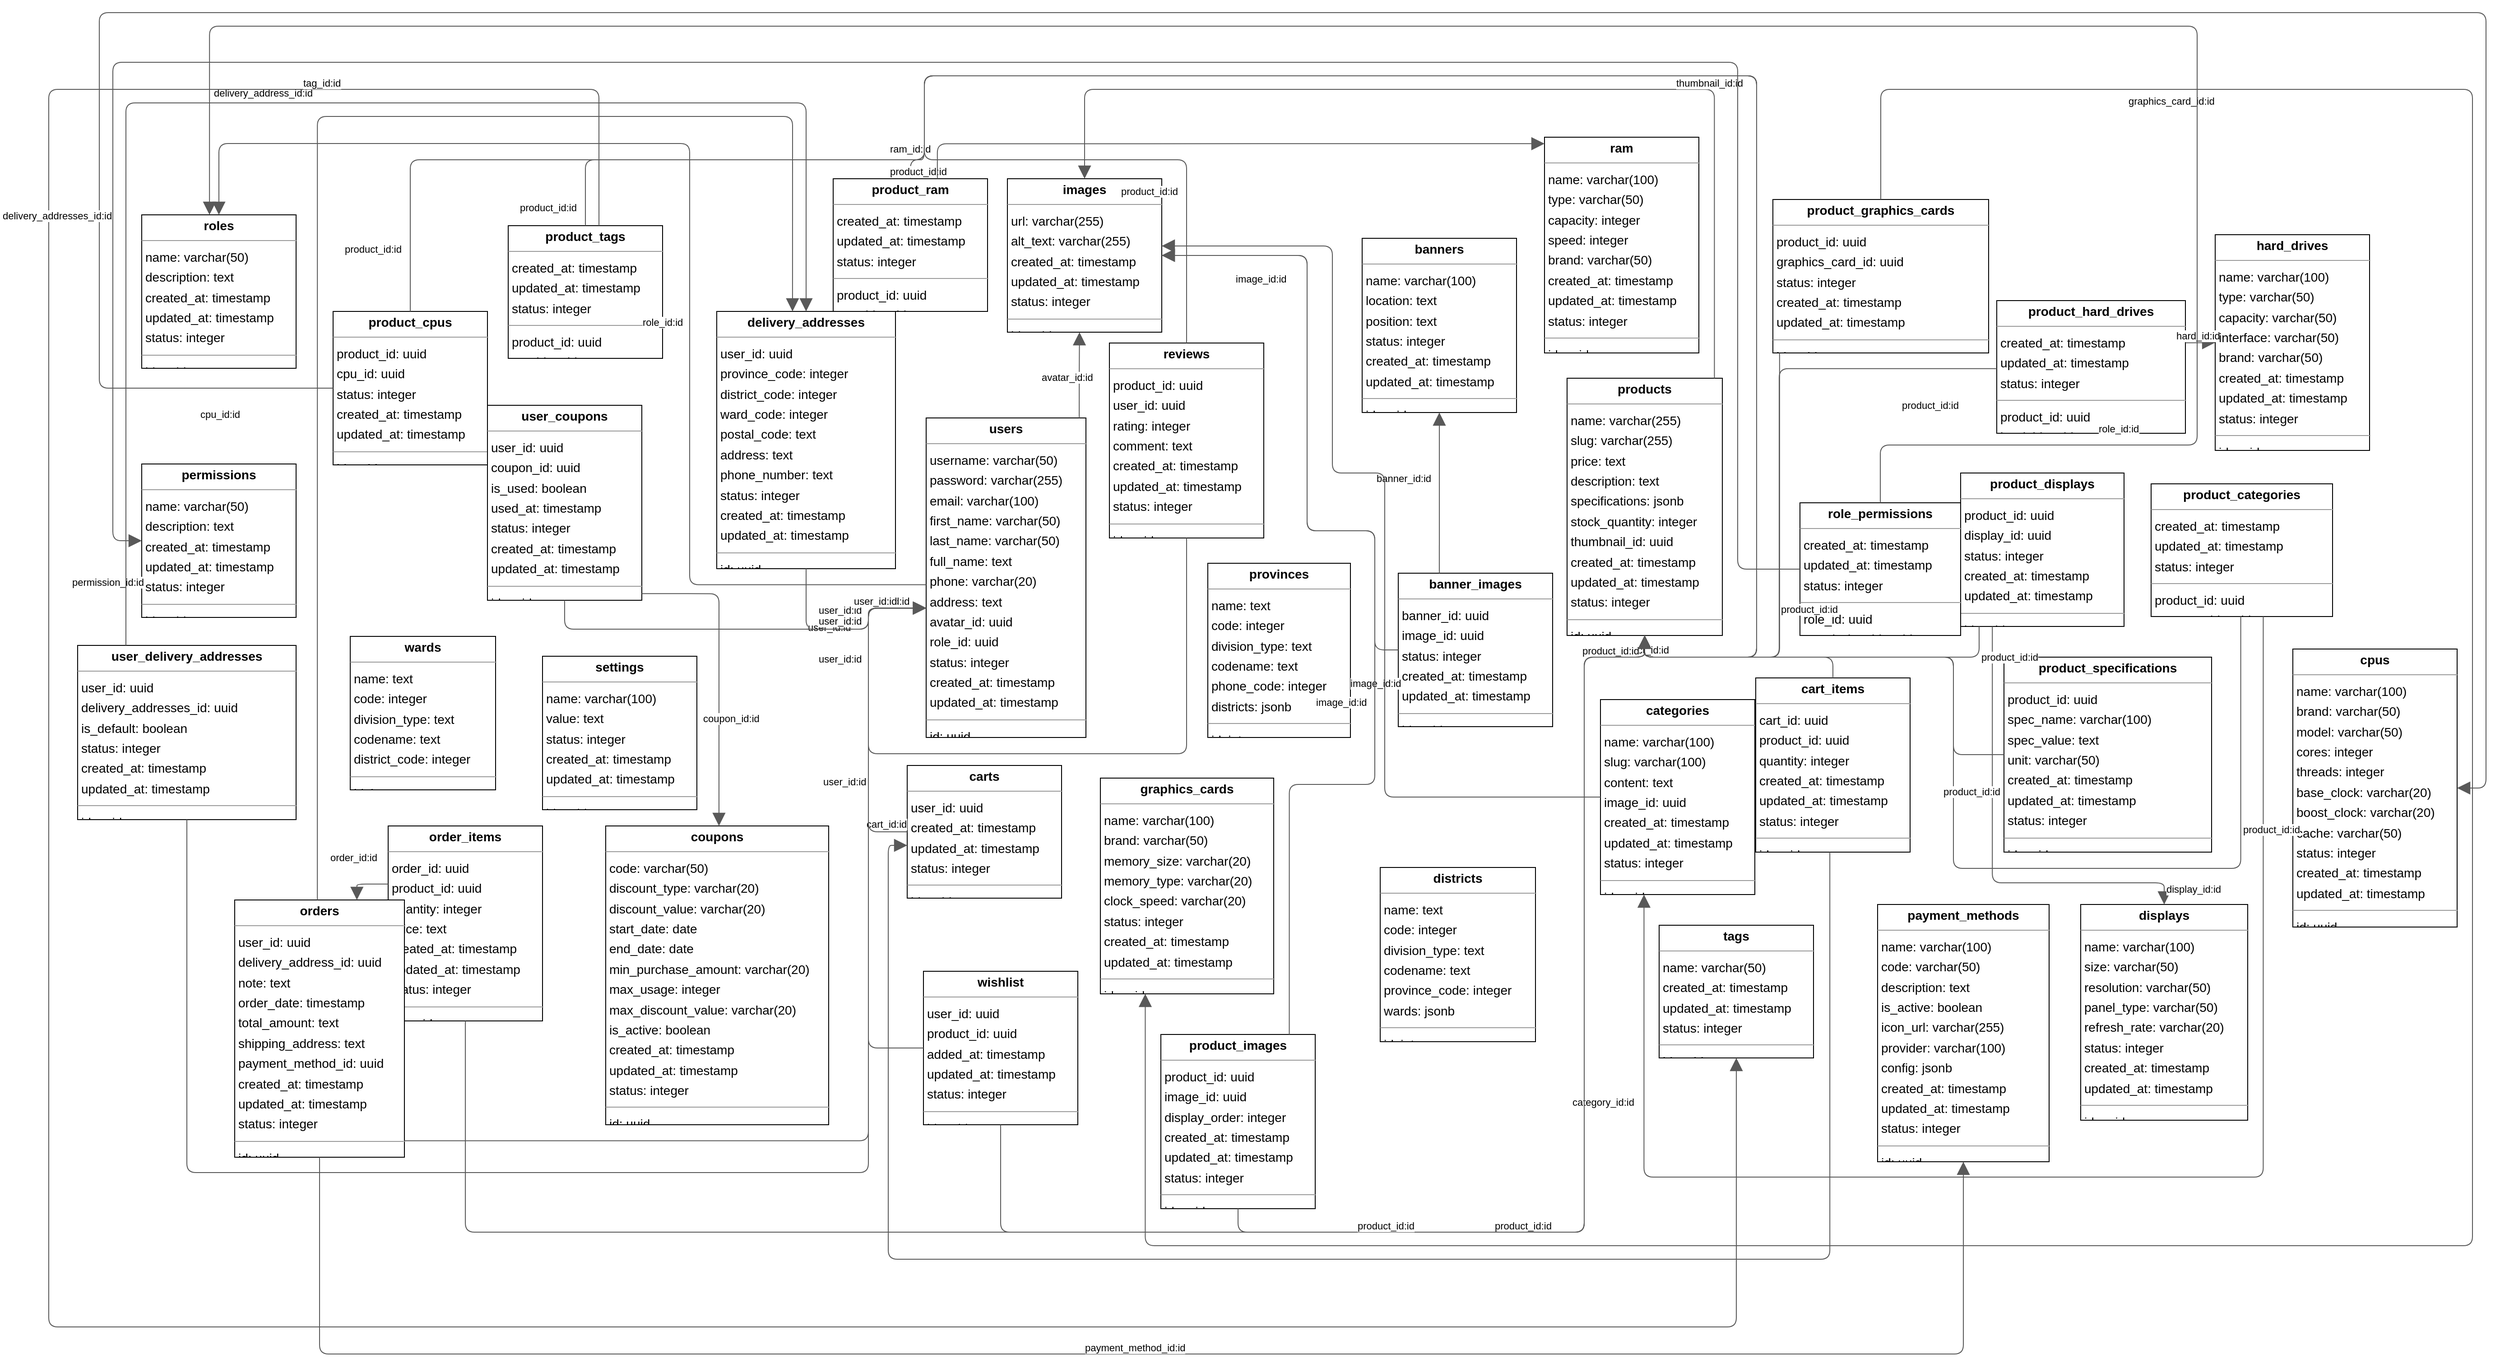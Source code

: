 <mxGraphModel dx="0" dy="0" grid="1" gridSize="10" guides="1" tooltips="1" connect="1" arrows="1" fold="1" page="0" pageScale="1" background="none" math="0" shadow="0">
  <root>
    <mxCell id="0" />
    <mxCell id="1" parent="0" />
    <mxCell id="node32" parent="1" vertex="1" value="&lt;p style=&quot;margin:0px;margin-top:4px;text-align:center;&quot;&gt;&lt;b&gt;banner_images&lt;/b&gt;&lt;/p&gt;&lt;hr size=&quot;1&quot;/&gt;&lt;p style=&quot;margin:0 0 0 4px;line-height:1.6;&quot;&gt; banner_id: uuid&lt;br/&gt; image_id: uuid&lt;br/&gt; status: integer&lt;br/&gt; created_at: timestamp&lt;br/&gt; updated_at: timestamp&lt;/p&gt;&lt;hr size=&quot;1&quot;/&gt;&lt;p style=&quot;margin:0 0 0 4px;line-height:1.6;&quot;&gt; id: uuid&lt;/p&gt;" style="verticalAlign=top;align=left;overflow=fill;fontSize=14;fontFamily=Helvetica;html=1;rounded=0;shadow=0;comic=0;labelBackgroundColor=none;strokeWidth=1;">
      <mxGeometry x="913" y="433" width="171" height="170" as="geometry" />
    </mxCell>
    <mxCell id="node9" parent="1" vertex="1" value="&lt;p style=&quot;margin:0px;margin-top:4px;text-align:center;&quot;&gt;&lt;b&gt;banners&lt;/b&gt;&lt;/p&gt;&lt;hr size=&quot;1&quot;/&gt;&lt;p style=&quot;margin:0 0 0 4px;line-height:1.6;&quot;&gt; name: varchar(100)&lt;br/&gt; location: text&lt;br/&gt; position: text&lt;br/&gt; status: integer&lt;br/&gt; created_at: timestamp&lt;br/&gt; updated_at: timestamp&lt;/p&gt;&lt;hr size=&quot;1&quot;/&gt;&lt;p style=&quot;margin:0 0 0 4px;line-height:1.6;&quot;&gt; id: uuid&lt;/p&gt;" style="verticalAlign=top;align=left;overflow=fill;fontSize=14;fontFamily=Helvetica;html=1;rounded=0;shadow=0;comic=0;labelBackgroundColor=none;strokeWidth=1;">
      <mxGeometry x="873" y="62" width="171" height="193" as="geometry" />
    </mxCell>
    <mxCell id="node1" parent="1" vertex="1" value="&lt;p style=&quot;margin:0px;margin-top:4px;text-align:center;&quot;&gt;&lt;b&gt;cart_items&lt;/b&gt;&lt;/p&gt;&lt;hr size=&quot;1&quot;/&gt;&lt;p style=&quot;margin:0 0 0 4px;line-height:1.6;&quot;&gt; cart_id: uuid&lt;br/&gt; product_id: uuid&lt;br/&gt; quantity: integer&lt;br/&gt; created_at: timestamp&lt;br/&gt; updated_at: timestamp&lt;br/&gt; status: integer&lt;/p&gt;&lt;hr size=&quot;1&quot;/&gt;&lt;p style=&quot;margin:0 0 0 4px;line-height:1.6;&quot;&gt; id: uuid&lt;/p&gt;" style="verticalAlign=top;align=left;overflow=fill;fontSize=14;fontFamily=Helvetica;html=1;rounded=0;shadow=0;comic=0;labelBackgroundColor=none;strokeWidth=1;">
      <mxGeometry x="1309" y="549" width="171" height="193" as="geometry" />
    </mxCell>
    <mxCell id="node28" parent="1" vertex="1" value="&lt;p style=&quot;margin:0px;margin-top:4px;text-align:center;&quot;&gt;&lt;b&gt;carts&lt;/b&gt;&lt;/p&gt;&lt;hr size=&quot;1&quot;/&gt;&lt;p style=&quot;margin:0 0 0 4px;line-height:1.6;&quot;&gt; user_id: uuid&lt;br/&gt; created_at: timestamp&lt;br/&gt; updated_at: timestamp&lt;br/&gt; status: integer&lt;/p&gt;&lt;hr size=&quot;1&quot;/&gt;&lt;p style=&quot;margin:0 0 0 4px;line-height:1.6;&quot;&gt; id: uuid&lt;/p&gt;" style="verticalAlign=top;align=left;overflow=fill;fontSize=14;fontFamily=Helvetica;html=1;rounded=0;shadow=0;comic=0;labelBackgroundColor=none;strokeWidth=1;">
      <mxGeometry x="369" y="646" width="171" height="147" as="geometry" />
    </mxCell>
    <mxCell id="node17" parent="1" vertex="1" value="&lt;p style=&quot;margin:0px;margin-top:4px;text-align:center;&quot;&gt;&lt;b&gt;categories&lt;/b&gt;&lt;/p&gt;&lt;hr size=&quot;1&quot;/&gt;&lt;p style=&quot;margin:0 0 0 4px;line-height:1.6;&quot;&gt; name: varchar(100)&lt;br/&gt; slug: varchar(100)&lt;br/&gt; content: text&lt;br/&gt; image_id: uuid&lt;br/&gt; created_at: timestamp&lt;br/&gt; updated_at: timestamp&lt;br/&gt; status: integer&lt;/p&gt;&lt;hr size=&quot;1&quot;/&gt;&lt;p style=&quot;margin:0 0 0 4px;line-height:1.6;&quot;&gt; id: uuid&lt;/p&gt;" style="verticalAlign=top;align=left;overflow=fill;fontSize=14;fontFamily=Helvetica;html=1;rounded=0;shadow=0;comic=0;labelBackgroundColor=none;strokeWidth=1;">
      <mxGeometry x="1137" y="573" width="171" height="216" as="geometry" />
    </mxCell>
    <mxCell id="node7" parent="1" vertex="1" value="&lt;p style=&quot;margin:0px;margin-top:4px;text-align:center;&quot;&gt;&lt;b&gt;coupons&lt;/b&gt;&lt;/p&gt;&lt;hr size=&quot;1&quot;/&gt;&lt;p style=&quot;margin:0 0 0 4px;line-height:1.6;&quot;&gt; code: varchar(50)&lt;br/&gt; discount_type: varchar(20)&lt;br/&gt; discount_value: varchar(20)&lt;br/&gt; start_date: date&lt;br/&gt; end_date: date&lt;br/&gt; min_purchase_amount: varchar(20)&lt;br/&gt; max_usage: integer&lt;br/&gt; max_discount_value: varchar(20)&lt;br/&gt; is_active: boolean&lt;br/&gt; created_at: timestamp&lt;br/&gt; updated_at: timestamp&lt;br/&gt; status: integer&lt;/p&gt;&lt;hr size=&quot;1&quot;/&gt;&lt;p style=&quot;margin:0 0 0 4px;line-height:1.6;&quot;&gt; id: uuid&lt;/p&gt;" style="verticalAlign=top;align=left;overflow=fill;fontSize=14;fontFamily=Helvetica;html=1;rounded=0;shadow=0;comic=0;labelBackgroundColor=none;strokeWidth=1;">
      <mxGeometry x="35" y="713" width="247" height="331" as="geometry" />
    </mxCell>
    <mxCell id="node35" parent="1" vertex="1" value="&lt;p style=&quot;margin:0px;margin-top:4px;text-align:center;&quot;&gt;&lt;b&gt;cpus&lt;/b&gt;&lt;/p&gt;&lt;hr size=&quot;1&quot;/&gt;&lt;p style=&quot;margin:0 0 0 4px;line-height:1.6;&quot;&gt; name: varchar(100)&lt;br/&gt; brand: varchar(50)&lt;br/&gt; model: varchar(50)&lt;br/&gt; cores: integer&lt;br/&gt; threads: integer&lt;br/&gt; base_clock: varchar(20)&lt;br/&gt; boost_clock: varchar(20)&lt;br/&gt; cache: varchar(50)&lt;br/&gt; status: integer&lt;br/&gt; created_at: timestamp&lt;br/&gt; updated_at: timestamp&lt;/p&gt;&lt;hr size=&quot;1&quot;/&gt;&lt;p style=&quot;margin:0 0 0 4px;line-height:1.6;&quot;&gt; id: uuid&lt;/p&gt;" style="verticalAlign=top;align=left;overflow=fill;fontSize=14;fontFamily=Helvetica;html=1;rounded=0;shadow=0;comic=0;labelBackgroundColor=none;strokeWidth=1;">
      <mxGeometry x="1904" y="517" width="182" height="308" as="geometry" />
    </mxCell>
    <mxCell id="node34" parent="1" vertex="1" value="&lt;p style=&quot;margin:0px;margin-top:4px;text-align:center;&quot;&gt;&lt;b&gt;delivery_addresses&lt;/b&gt;&lt;/p&gt;&lt;hr size=&quot;1&quot;/&gt;&lt;p style=&quot;margin:0 0 0 4px;line-height:1.6;&quot;&gt; user_id: uuid&lt;br/&gt; province_code: integer&lt;br/&gt; district_code: integer&lt;br/&gt; ward_code: integer&lt;br/&gt; postal_code: text&lt;br/&gt; address: text&lt;br/&gt; phone_number: text&lt;br/&gt; status: integer&lt;br/&gt; created_at: timestamp&lt;br/&gt; updated_at: timestamp&lt;/p&gt;&lt;hr size=&quot;1&quot;/&gt;&lt;p style=&quot;margin:0 0 0 4px;line-height:1.6;&quot;&gt; id: uuid&lt;/p&gt;" style="verticalAlign=top;align=left;overflow=fill;fontSize=14;fontFamily=Helvetica;html=1;rounded=0;shadow=0;comic=0;labelBackgroundColor=none;strokeWidth=1;">
      <mxGeometry x="158" y="143" width="198" height="285" as="geometry" />
    </mxCell>
    <mxCell id="node3" parent="1" vertex="1" value="&lt;p style=&quot;margin:0px;margin-top:4px;text-align:center;&quot;&gt;&lt;b&gt;displays&lt;/b&gt;&lt;/p&gt;&lt;hr size=&quot;1&quot;/&gt;&lt;p style=&quot;margin:0 0 0 4px;line-height:1.6;&quot;&gt; name: varchar(100)&lt;br/&gt; size: varchar(50)&lt;br/&gt; resolution: varchar(50)&lt;br/&gt; panel_type: varchar(50)&lt;br/&gt; refresh_rate: varchar(20)&lt;br/&gt; status: integer&lt;br/&gt; created_at: timestamp&lt;br/&gt; updated_at: timestamp&lt;/p&gt;&lt;hr size=&quot;1&quot;/&gt;&lt;p style=&quot;margin:0 0 0 4px;line-height:1.6;&quot;&gt; id: uuid&lt;/p&gt;" style="verticalAlign=top;align=left;overflow=fill;fontSize=14;fontFamily=Helvetica;html=1;rounded=0;shadow=0;comic=0;labelBackgroundColor=none;strokeWidth=1;">
      <mxGeometry x="1669" y="800" width="185" height="239" as="geometry" />
    </mxCell>
    <mxCell id="node27" parent="1" vertex="1" value="&lt;p style=&quot;margin:0px;margin-top:4px;text-align:center;&quot;&gt;&lt;b&gt;districts&lt;/b&gt;&lt;/p&gt;&lt;hr size=&quot;1&quot;/&gt;&lt;p style=&quot;margin:0 0 0 4px;line-height:1.6;&quot;&gt; name: text&lt;br/&gt; code: integer&lt;br/&gt; division_type: text&lt;br/&gt; codename: text&lt;br/&gt; province_code: integer&lt;br/&gt; wards: jsonb&lt;/p&gt;&lt;hr size=&quot;1&quot;/&gt;&lt;p style=&quot;margin:0 0 0 4px;line-height:1.6;&quot;&gt; id: integer&lt;/p&gt;" style="verticalAlign=top;align=left;overflow=fill;fontSize=14;fontFamily=Helvetica;html=1;rounded=0;shadow=0;comic=0;labelBackgroundColor=none;strokeWidth=1;">
      <mxGeometry x="893" y="759" width="172" height="193" as="geometry" />
    </mxCell>
    <mxCell id="node19" parent="1" vertex="1" value="&lt;p style=&quot;margin:0px;margin-top:4px;text-align:center;&quot;&gt;&lt;b&gt;graphics_cards&lt;/b&gt;&lt;/p&gt;&lt;hr size=&quot;1&quot;/&gt;&lt;p style=&quot;margin:0 0 0 4px;line-height:1.6;&quot;&gt; name: varchar(100)&lt;br/&gt; brand: varchar(50)&lt;br/&gt; memory_size: varchar(20)&lt;br/&gt; memory_type: varchar(20)&lt;br/&gt; clock_speed: varchar(20)&lt;br/&gt; status: integer&lt;br/&gt; created_at: timestamp&lt;br/&gt; updated_at: timestamp&lt;/p&gt;&lt;hr size=&quot;1&quot;/&gt;&lt;p style=&quot;margin:0 0 0 4px;line-height:1.6;&quot;&gt; id: uuid&lt;/p&gt;" style="verticalAlign=top;align=left;overflow=fill;fontSize=14;fontFamily=Helvetica;html=1;rounded=0;shadow=0;comic=0;labelBackgroundColor=none;strokeWidth=1;">
      <mxGeometry x="583" y="660" width="192" height="239" as="geometry" />
    </mxCell>
    <mxCell id="node5" parent="1" vertex="1" value="&lt;p style=&quot;margin:0px;margin-top:4px;text-align:center;&quot;&gt;&lt;b&gt;hard_drives&lt;/b&gt;&lt;/p&gt;&lt;hr size=&quot;1&quot;/&gt;&lt;p style=&quot;margin:0 0 0 4px;line-height:1.6;&quot;&gt; name: varchar(100)&lt;br/&gt; type: varchar(50)&lt;br/&gt; capacity: varchar(50)&lt;br/&gt; interface: varchar(50)&lt;br/&gt; brand: varchar(50)&lt;br/&gt; created_at: timestamp&lt;br/&gt; updated_at: timestamp&lt;br/&gt; status: integer&lt;/p&gt;&lt;hr size=&quot;1&quot;/&gt;&lt;p style=&quot;margin:0 0 0 4px;line-height:1.6;&quot;&gt; id: uuid&lt;/p&gt;" style="verticalAlign=top;align=left;overflow=fill;fontSize=14;fontFamily=Helvetica;html=1;rounded=0;shadow=0;comic=0;labelBackgroundColor=none;strokeWidth=1;">
      <mxGeometry x="1818" y="58" width="171" height="239" as="geometry" />
    </mxCell>
    <mxCell id="node23" parent="1" vertex="1" value="&lt;p style=&quot;margin:0px;margin-top:4px;text-align:center;&quot;&gt;&lt;b&gt;images&lt;/b&gt;&lt;/p&gt;&lt;hr size=&quot;1&quot;/&gt;&lt;p style=&quot;margin:0 0 0 4px;line-height:1.6;&quot;&gt; url: varchar(255)&lt;br/&gt; alt_text: varchar(255)&lt;br/&gt; created_at: timestamp&lt;br/&gt; updated_at: timestamp&lt;br/&gt; status: integer&lt;/p&gt;&lt;hr size=&quot;1&quot;/&gt;&lt;p style=&quot;margin:0 0 0 4px;line-height:1.6;&quot;&gt; id: uuid&lt;/p&gt;" style="verticalAlign=top;align=left;overflow=fill;fontSize=14;fontFamily=Helvetica;html=1;rounded=0;shadow=0;comic=0;labelBackgroundColor=none;strokeWidth=1;">
      <mxGeometry x="480" y="-4" width="171" height="170" as="geometry" />
    </mxCell>
    <mxCell id="node8" parent="1" vertex="1" value="&lt;p style=&quot;margin:0px;margin-top:4px;text-align:center;&quot;&gt;&lt;b&gt;order_items&lt;/b&gt;&lt;/p&gt;&lt;hr size=&quot;1&quot;/&gt;&lt;p style=&quot;margin:0 0 0 4px;line-height:1.6;&quot;&gt; order_id: uuid&lt;br/&gt; product_id: uuid&lt;br/&gt; quantity: integer&lt;br/&gt; price: text&lt;br/&gt; created_at: timestamp&lt;br/&gt; updated_at: timestamp&lt;br/&gt; status: integer&lt;/p&gt;&lt;hr size=&quot;1&quot;/&gt;&lt;p style=&quot;margin:0 0 0 4px;line-height:1.6;&quot;&gt; id: uuid&lt;/p&gt;" style="verticalAlign=top;align=left;overflow=fill;fontSize=14;fontFamily=Helvetica;html=1;rounded=0;shadow=0;comic=0;labelBackgroundColor=none;strokeWidth=1;">
      <mxGeometry x="-206" y="713" width="171" height="216" as="geometry" />
    </mxCell>
    <mxCell id="node16" parent="1" vertex="1" value="&lt;p style=&quot;margin:0px;margin-top:4px;text-align:center;&quot;&gt;&lt;b&gt;orders&lt;/b&gt;&lt;/p&gt;&lt;hr size=&quot;1&quot;/&gt;&lt;p style=&quot;margin:0 0 0 4px;line-height:1.6;&quot;&gt; user_id: uuid&lt;br/&gt; delivery_address_id: uuid&lt;br/&gt; note: text&lt;br/&gt; order_date: timestamp&lt;br/&gt; total_amount: text&lt;br/&gt; shipping_address: text&lt;br/&gt; payment_method_id: uuid&lt;br/&gt; created_at: timestamp&lt;br/&gt; updated_at: timestamp&lt;br/&gt; status: integer&lt;/p&gt;&lt;hr size=&quot;1&quot;/&gt;&lt;p style=&quot;margin:0 0 0 4px;line-height:1.6;&quot;&gt; id: uuid&lt;/p&gt;" style="verticalAlign=top;align=left;overflow=fill;fontSize=14;fontFamily=Helvetica;html=1;rounded=0;shadow=0;comic=0;labelBackgroundColor=none;strokeWidth=1;">
      <mxGeometry x="-376" y="795" width="188" height="285" as="geometry" />
    </mxCell>
    <mxCell id="node6" parent="1" vertex="1" value="&lt;p style=&quot;margin:0px;margin-top:4px;text-align:center;&quot;&gt;&lt;b&gt;payment_methods&lt;/b&gt;&lt;/p&gt;&lt;hr size=&quot;1&quot;/&gt;&lt;p style=&quot;margin:0 0 0 4px;line-height:1.6;&quot;&gt; name: varchar(100)&lt;br/&gt; code: varchar(50)&lt;br/&gt; description: text&lt;br/&gt; is_active: boolean&lt;br/&gt; icon_url: varchar(255)&lt;br/&gt; provider: varchar(100)&lt;br/&gt; config: jsonb&lt;br/&gt; created_at: timestamp&lt;br/&gt; updated_at: timestamp&lt;br/&gt; status: integer&lt;/p&gt;&lt;hr size=&quot;1&quot;/&gt;&lt;p style=&quot;margin:0 0 0 4px;line-height:1.6;&quot;&gt; id: uuid&lt;/p&gt;" style="verticalAlign=top;align=left;overflow=fill;fontSize=14;fontFamily=Helvetica;html=1;rounded=0;shadow=0;comic=0;labelBackgroundColor=none;strokeWidth=1;">
      <mxGeometry x="1444" y="800" width="190" height="285" as="geometry" />
    </mxCell>
    <mxCell id="node15" parent="1" vertex="1" value="&lt;p style=&quot;margin:0px;margin-top:4px;text-align:center;&quot;&gt;&lt;b&gt;permissions&lt;/b&gt;&lt;/p&gt;&lt;hr size=&quot;1&quot;/&gt;&lt;p style=&quot;margin:0 0 0 4px;line-height:1.6;&quot;&gt; name: varchar(50)&lt;br/&gt; description: text&lt;br/&gt; created_at: timestamp&lt;br/&gt; updated_at: timestamp&lt;br/&gt; status: integer&lt;/p&gt;&lt;hr size=&quot;1&quot;/&gt;&lt;p style=&quot;margin:0 0 0 4px;line-height:1.6;&quot;&gt; id: uuid&lt;/p&gt;" style="verticalAlign=top;align=left;overflow=fill;fontSize=14;fontFamily=Helvetica;html=1;rounded=0;shadow=0;comic=0;labelBackgroundColor=none;strokeWidth=1;">
      <mxGeometry x="-479" y="312" width="171" height="170" as="geometry" />
    </mxCell>
    <mxCell id="node12" parent="1" vertex="1" value="&lt;p style=&quot;margin:0px;margin-top:4px;text-align:center;&quot;&gt;&lt;b&gt;product_categories&lt;/b&gt;&lt;/p&gt;&lt;hr size=&quot;1&quot;/&gt;&lt;p style=&quot;margin:0 0 0 4px;line-height:1.6;&quot;&gt; created_at: timestamp&lt;br/&gt; updated_at: timestamp&lt;br/&gt; status: integer&lt;/p&gt;&lt;hr size=&quot;1&quot;/&gt;&lt;p style=&quot;margin:0 0 0 4px;line-height:1.6;&quot;&gt; product_id: uuid&lt;br/&gt; category_id: uuid&lt;/p&gt;" style="verticalAlign=top;align=left;overflow=fill;fontSize=14;fontFamily=Helvetica;html=1;rounded=0;shadow=0;comic=0;labelBackgroundColor=none;strokeWidth=1;">
      <mxGeometry x="1747" y="334" width="201" height="147" as="geometry" />
    </mxCell>
    <mxCell id="node36" parent="1" vertex="1" value="&lt;p style=&quot;margin:0px;margin-top:4px;text-align:center;&quot;&gt;&lt;b&gt;product_cpus&lt;/b&gt;&lt;/p&gt;&lt;hr size=&quot;1&quot;/&gt;&lt;p style=&quot;margin:0 0 0 4px;line-height:1.6;&quot;&gt; product_id: uuid&lt;br/&gt; cpu_id: uuid&lt;br/&gt; status: integer&lt;br/&gt; created_at: timestamp&lt;br/&gt; updated_at: timestamp&lt;/p&gt;&lt;hr size=&quot;1&quot;/&gt;&lt;p style=&quot;margin:0 0 0 4px;line-height:1.6;&quot;&gt; id: uuid&lt;/p&gt;" style="verticalAlign=top;align=left;overflow=fill;fontSize=14;fontFamily=Helvetica;html=1;rounded=0;shadow=0;comic=0;labelBackgroundColor=none;strokeWidth=1;">
      <mxGeometry x="-267" y="143" width="171" height="170" as="geometry" />
    </mxCell>
    <mxCell id="node33" parent="1" vertex="1" value="&lt;p style=&quot;margin:0px;margin-top:4px;text-align:center;&quot;&gt;&lt;b&gt;product_displays&lt;/b&gt;&lt;/p&gt;&lt;hr size=&quot;1&quot;/&gt;&lt;p style=&quot;margin:0 0 0 4px;line-height:1.6;&quot;&gt; product_id: uuid&lt;br/&gt; display_id: uuid&lt;br/&gt; status: integer&lt;br/&gt; created_at: timestamp&lt;br/&gt; updated_at: timestamp&lt;/p&gt;&lt;hr size=&quot;1&quot;/&gt;&lt;p style=&quot;margin:0 0 0 4px;line-height:1.6;&quot;&gt; id: uuid&lt;/p&gt;" style="verticalAlign=top;align=left;overflow=fill;fontSize=14;fontFamily=Helvetica;html=1;rounded=0;shadow=0;comic=0;labelBackgroundColor=none;strokeWidth=1;">
      <mxGeometry x="1536" y="322" width="181" height="170" as="geometry" />
    </mxCell>
    <mxCell id="node29" parent="1" vertex="1" value="&lt;p style=&quot;margin:0px;margin-top:4px;text-align:center;&quot;&gt;&lt;b&gt;product_graphics_cards&lt;/b&gt;&lt;/p&gt;&lt;hr size=&quot;1&quot;/&gt;&lt;p style=&quot;margin:0 0 0 4px;line-height:1.6;&quot;&gt; product_id: uuid&lt;br/&gt; graphics_card_id: uuid&lt;br/&gt; status: integer&lt;br/&gt; created_at: timestamp&lt;br/&gt; updated_at: timestamp&lt;/p&gt;&lt;hr size=&quot;1&quot;/&gt;&lt;p style=&quot;margin:0 0 0 4px;line-height:1.6;&quot;&gt; id: uuid&lt;/p&gt;" style="verticalAlign=top;align=left;overflow=fill;fontSize=14;fontFamily=Helvetica;html=1;rounded=0;shadow=0;comic=0;labelBackgroundColor=none;strokeWidth=1;">
      <mxGeometry x="1328" y="19" width="239" height="170" as="geometry" />
    </mxCell>
    <mxCell id="node2" parent="1" vertex="1" value="&lt;p style=&quot;margin:0px;margin-top:4px;text-align:center;&quot;&gt;&lt;b&gt;product_hard_drives&lt;/b&gt;&lt;/p&gt;&lt;hr size=&quot;1&quot;/&gt;&lt;p style=&quot;margin:0 0 0 4px;line-height:1.6;&quot;&gt; created_at: timestamp&lt;br/&gt; updated_at: timestamp&lt;br/&gt; status: integer&lt;/p&gt;&lt;hr size=&quot;1&quot;/&gt;&lt;p style=&quot;margin:0 0 0 4px;line-height:1.6;&quot;&gt; product_id: uuid&lt;br/&gt; hard_id: uuid&lt;/p&gt;" style="verticalAlign=top;align=left;overflow=fill;fontSize=14;fontFamily=Helvetica;html=1;rounded=0;shadow=0;comic=0;labelBackgroundColor=none;strokeWidth=1;">
      <mxGeometry x="1576" y="131" width="209" height="147" as="geometry" />
    </mxCell>
    <mxCell id="node18" parent="1" vertex="1" value="&lt;p style=&quot;margin:0px;margin-top:4px;text-align:center;&quot;&gt;&lt;b&gt;product_images&lt;/b&gt;&lt;/p&gt;&lt;hr size=&quot;1&quot;/&gt;&lt;p style=&quot;margin:0 0 0 4px;line-height:1.6;&quot;&gt; product_id: uuid&lt;br/&gt; image_id: uuid&lt;br/&gt; display_order: integer&lt;br/&gt; created_at: timestamp&lt;br/&gt; updated_at: timestamp&lt;br/&gt; status: integer&lt;/p&gt;&lt;hr size=&quot;1&quot;/&gt;&lt;p style=&quot;margin:0 0 0 4px;line-height:1.6;&quot;&gt; id: uuid&lt;/p&gt;" style="verticalAlign=top;align=left;overflow=fill;fontSize=14;fontFamily=Helvetica;html=1;rounded=0;shadow=0;comic=0;labelBackgroundColor=none;strokeWidth=1;">
      <mxGeometry x="650" y="944" width="171" height="193" as="geometry" />
    </mxCell>
    <mxCell id="node13" parent="1" vertex="1" value="&lt;p style=&quot;margin:0px;margin-top:4px;text-align:center;&quot;&gt;&lt;b&gt;product_ram&lt;/b&gt;&lt;/p&gt;&lt;hr size=&quot;1&quot;/&gt;&lt;p style=&quot;margin:0 0 0 4px;line-height:1.6;&quot;&gt; created_at: timestamp&lt;br/&gt; updated_at: timestamp&lt;br/&gt; status: integer&lt;/p&gt;&lt;hr size=&quot;1&quot;/&gt;&lt;p style=&quot;margin:0 0 0 4px;line-height:1.6;&quot;&gt; product_id: uuid&lt;br/&gt; ram_id: uuid&lt;/p&gt;" style="verticalAlign=top;align=left;overflow=fill;fontSize=14;fontFamily=Helvetica;html=1;rounded=0;shadow=0;comic=0;labelBackgroundColor=none;strokeWidth=1;">
      <mxGeometry x="287" y="-4" width="171" height="147" as="geometry" />
    </mxCell>
    <mxCell id="node0" parent="1" vertex="1" value="&lt;p style=&quot;margin:0px;margin-top:4px;text-align:center;&quot;&gt;&lt;b&gt;product_specifications&lt;/b&gt;&lt;/p&gt;&lt;hr size=&quot;1&quot;/&gt;&lt;p style=&quot;margin:0 0 0 4px;line-height:1.6;&quot;&gt; product_id: uuid&lt;br/&gt; spec_name: varchar(100)&lt;br/&gt; spec_value: text&lt;br/&gt; unit: varchar(50)&lt;br/&gt; created_at: timestamp&lt;br/&gt; updated_at: timestamp&lt;br/&gt; status: integer&lt;/p&gt;&lt;hr size=&quot;1&quot;/&gt;&lt;p style=&quot;margin:0 0 0 4px;line-height:1.6;&quot;&gt; id: uuid&lt;/p&gt;" style="verticalAlign=top;align=left;overflow=fill;fontSize=14;fontFamily=Helvetica;html=1;rounded=0;shadow=0;comic=0;labelBackgroundColor=none;strokeWidth=1;">
      <mxGeometry x="1584" y="526" width="230" height="216" as="geometry" />
    </mxCell>
    <mxCell id="node37" parent="1" vertex="1" value="&lt;p style=&quot;margin:0px;margin-top:4px;text-align:center;&quot;&gt;&lt;b&gt;product_tags&lt;/b&gt;&lt;/p&gt;&lt;hr size=&quot;1&quot;/&gt;&lt;p style=&quot;margin:0 0 0 4px;line-height:1.6;&quot;&gt; created_at: timestamp&lt;br/&gt; updated_at: timestamp&lt;br/&gt; status: integer&lt;/p&gt;&lt;hr size=&quot;1&quot;/&gt;&lt;p style=&quot;margin:0 0 0 4px;line-height:1.6;&quot;&gt; product_id: uuid&lt;br/&gt; tag_id: uuid&lt;/p&gt;" style="verticalAlign=top;align=left;overflow=fill;fontSize=14;fontFamily=Helvetica;html=1;rounded=0;shadow=0;comic=0;labelBackgroundColor=none;strokeWidth=1;">
      <mxGeometry x="-73" y="48" width="171" height="147" as="geometry" />
    </mxCell>
    <mxCell id="node14" parent="1" vertex="1" value="&lt;p style=&quot;margin:0px;margin-top:4px;text-align:center;&quot;&gt;&lt;b&gt;products&lt;/b&gt;&lt;/p&gt;&lt;hr size=&quot;1&quot;/&gt;&lt;p style=&quot;margin:0 0 0 4px;line-height:1.6;&quot;&gt; name: varchar(255)&lt;br/&gt; slug: varchar(255)&lt;br/&gt; price: text&lt;br/&gt; description: text&lt;br/&gt; specifications: jsonb&lt;br/&gt; stock_quantity: integer&lt;br/&gt; thumbnail_id: uuid&lt;br/&gt; created_at: timestamp&lt;br/&gt; updated_at: timestamp&lt;br/&gt; status: integer&lt;/p&gt;&lt;hr size=&quot;1&quot;/&gt;&lt;p style=&quot;margin:0 0 0 4px;line-height:1.6;&quot;&gt; id: uuid&lt;/p&gt;" style="verticalAlign=top;align=left;overflow=fill;fontSize=14;fontFamily=Helvetica;html=1;rounded=0;shadow=0;comic=0;labelBackgroundColor=none;strokeWidth=1;">
      <mxGeometry x="1100" y="217" width="172" height="285" as="geometry" />
    </mxCell>
    <mxCell id="node38" parent="1" vertex="1" value="&lt;p style=&quot;margin:0px;margin-top:4px;text-align:center;&quot;&gt;&lt;b&gt;provinces&lt;/b&gt;&lt;/p&gt;&lt;hr size=&quot;1&quot;/&gt;&lt;p style=&quot;margin:0 0 0 4px;line-height:1.6;&quot;&gt; name: text&lt;br/&gt; code: integer&lt;br/&gt; division_type: text&lt;br/&gt; codename: text&lt;br/&gt; phone_code: integer&lt;br/&gt; districts: jsonb&lt;/p&gt;&lt;hr size=&quot;1&quot;/&gt;&lt;p style=&quot;margin:0 0 0 4px;line-height:1.6;&quot;&gt; id: integer&lt;/p&gt;" style="verticalAlign=top;align=left;overflow=fill;fontSize=14;fontFamily=Helvetica;html=1;rounded=0;shadow=0;comic=0;labelBackgroundColor=none;strokeWidth=1;">
      <mxGeometry x="702" y="422" width="158" height="193" as="geometry" />
    </mxCell>
    <mxCell id="node25" parent="1" vertex="1" value="&lt;p style=&quot;margin:0px;margin-top:4px;text-align:center;&quot;&gt;&lt;b&gt;ram&lt;/b&gt;&lt;/p&gt;&lt;hr size=&quot;1&quot;/&gt;&lt;p style=&quot;margin:0 0 0 4px;line-height:1.6;&quot;&gt; name: varchar(100)&lt;br/&gt; type: varchar(50)&lt;br/&gt; capacity: integer&lt;br/&gt; speed: integer&lt;br/&gt; brand: varchar(50)&lt;br/&gt; created_at: timestamp&lt;br/&gt; updated_at: timestamp&lt;br/&gt; status: integer&lt;/p&gt;&lt;hr size=&quot;1&quot;/&gt;&lt;p style=&quot;margin:0 0 0 4px;line-height:1.6;&quot;&gt; id: uuid&lt;/p&gt;" style="verticalAlign=top;align=left;overflow=fill;fontSize=14;fontFamily=Helvetica;html=1;rounded=0;shadow=0;comic=0;labelBackgroundColor=none;strokeWidth=1;">
      <mxGeometry x="1075" y="-50" width="171" height="239" as="geometry" />
    </mxCell>
    <mxCell id="node11" parent="1" vertex="1" value="&lt;p style=&quot;margin:0px;margin-top:4px;text-align:center;&quot;&gt;&lt;b&gt;reviews&lt;/b&gt;&lt;/p&gt;&lt;hr size=&quot;1&quot;/&gt;&lt;p style=&quot;margin:0 0 0 4px;line-height:1.6;&quot;&gt; product_id: uuid&lt;br/&gt; user_id: uuid&lt;br/&gt; rating: integer&lt;br/&gt; comment: text&lt;br/&gt; created_at: timestamp&lt;br/&gt; updated_at: timestamp&lt;br/&gt; status: integer&lt;/p&gt;&lt;hr size=&quot;1&quot;/&gt;&lt;p style=&quot;margin:0 0 0 4px;line-height:1.6;&quot;&gt; id: uuid&lt;/p&gt;" style="verticalAlign=top;align=left;overflow=fill;fontSize=14;fontFamily=Helvetica;html=1;rounded=0;shadow=0;comic=0;labelBackgroundColor=none;strokeWidth=1;">
      <mxGeometry x="593" y="178" width="171" height="216" as="geometry" />
    </mxCell>
    <mxCell id="node21" parent="1" vertex="1" value="&lt;p style=&quot;margin:0px;margin-top:4px;text-align:center;&quot;&gt;&lt;b&gt;role_permissions&lt;/b&gt;&lt;/p&gt;&lt;hr size=&quot;1&quot;/&gt;&lt;p style=&quot;margin:0 0 0 4px;line-height:1.6;&quot;&gt; created_at: timestamp&lt;br/&gt; updated_at: timestamp&lt;br/&gt; status: integer&lt;/p&gt;&lt;hr size=&quot;1&quot;/&gt;&lt;p style=&quot;margin:0 0 0 4px;line-height:1.6;&quot;&gt; role_id: uuid&lt;br/&gt; permission_id: uuid&lt;/p&gt;" style="verticalAlign=top;align=left;overflow=fill;fontSize=14;fontFamily=Helvetica;html=1;rounded=0;shadow=0;comic=0;labelBackgroundColor=none;strokeWidth=1;">
      <mxGeometry x="1358" y="355" width="178" height="147" as="geometry" />
    </mxCell>
    <mxCell id="node26" parent="1" vertex="1" value="&lt;p style=&quot;margin:0px;margin-top:4px;text-align:center;&quot;&gt;&lt;b&gt;roles&lt;/b&gt;&lt;/p&gt;&lt;hr size=&quot;1&quot;/&gt;&lt;p style=&quot;margin:0 0 0 4px;line-height:1.6;&quot;&gt; name: varchar(50)&lt;br/&gt; description: text&lt;br/&gt; created_at: timestamp&lt;br/&gt; updated_at: timestamp&lt;br/&gt; status: integer&lt;/p&gt;&lt;hr size=&quot;1&quot;/&gt;&lt;p style=&quot;margin:0 0 0 4px;line-height:1.6;&quot;&gt; id: uuid&lt;/p&gt;" style="verticalAlign=top;align=left;overflow=fill;fontSize=14;fontFamily=Helvetica;html=1;rounded=0;shadow=0;comic=0;labelBackgroundColor=none;strokeWidth=1;">
      <mxGeometry x="-479" y="36" width="171" height="170" as="geometry" />
    </mxCell>
    <mxCell id="node4" parent="1" vertex="1" value="&lt;p style=&quot;margin:0px;margin-top:4px;text-align:center;&quot;&gt;&lt;b&gt;settings&lt;/b&gt;&lt;/p&gt;&lt;hr size=&quot;1&quot;/&gt;&lt;p style=&quot;margin:0 0 0 4px;line-height:1.6;&quot;&gt; name: varchar(100)&lt;br/&gt; value: text&lt;br/&gt; status: integer&lt;br/&gt; created_at: timestamp&lt;br/&gt; updated_at: timestamp&lt;/p&gt;&lt;hr size=&quot;1&quot;/&gt;&lt;p style=&quot;margin:0 0 0 4px;line-height:1.6;&quot;&gt; id: uuid&lt;/p&gt;" style="verticalAlign=top;align=left;overflow=fill;fontSize=14;fontFamily=Helvetica;html=1;rounded=0;shadow=0;comic=0;labelBackgroundColor=none;strokeWidth=1;">
      <mxGeometry x="-35" y="525" width="171" height="170" as="geometry" />
    </mxCell>
    <mxCell id="node31" parent="1" vertex="1" value="&lt;p style=&quot;margin:0px;margin-top:4px;text-align:center;&quot;&gt;&lt;b&gt;tags&lt;/b&gt;&lt;/p&gt;&lt;hr size=&quot;1&quot;/&gt;&lt;p style=&quot;margin:0 0 0 4px;line-height:1.6;&quot;&gt; name: varchar(50)&lt;br/&gt; created_at: timestamp&lt;br/&gt; updated_at: timestamp&lt;br/&gt; status: integer&lt;/p&gt;&lt;hr size=&quot;1&quot;/&gt;&lt;p style=&quot;margin:0 0 0 4px;line-height:1.6;&quot;&gt; id: uuid&lt;/p&gt;" style="verticalAlign=top;align=left;overflow=fill;fontSize=14;fontFamily=Helvetica;html=1;rounded=0;shadow=0;comic=0;labelBackgroundColor=none;strokeWidth=1;">
      <mxGeometry x="1202" y="823" width="171" height="147" as="geometry" />
    </mxCell>
    <mxCell id="node20" parent="1" vertex="1" value="&lt;p style=&quot;margin:0px;margin-top:4px;text-align:center;&quot;&gt;&lt;b&gt;user_coupons&lt;/b&gt;&lt;/p&gt;&lt;hr size=&quot;1&quot;/&gt;&lt;p style=&quot;margin:0 0 0 4px;line-height:1.6;&quot;&gt; user_id: uuid&lt;br/&gt; coupon_id: uuid&lt;br/&gt; is_used: boolean&lt;br/&gt; used_at: timestamp&lt;br/&gt; status: integer&lt;br/&gt; created_at: timestamp&lt;br/&gt; updated_at: timestamp&lt;/p&gt;&lt;hr size=&quot;1&quot;/&gt;&lt;p style=&quot;margin:0 0 0 4px;line-height:1.6;&quot;&gt; id: uuid&lt;/p&gt;" style="verticalAlign=top;align=left;overflow=fill;fontSize=14;fontFamily=Helvetica;html=1;rounded=0;shadow=0;comic=0;labelBackgroundColor=none;strokeWidth=1;">
      <mxGeometry x="-96" y="247" width="171" height="216" as="geometry" />
    </mxCell>
    <mxCell id="node24" parent="1" vertex="1" value="&lt;p style=&quot;margin:0px;margin-top:4px;text-align:center;&quot;&gt;&lt;b&gt;user_delivery_addresses&lt;/b&gt;&lt;/p&gt;&lt;hr size=&quot;1&quot;/&gt;&lt;p style=&quot;margin:0 0 0 4px;line-height:1.6;&quot;&gt; user_id: uuid&lt;br/&gt; delivery_addresses_id: uuid&lt;br/&gt; is_default: boolean&lt;br/&gt; status: integer&lt;br/&gt; created_at: timestamp&lt;br/&gt; updated_at: timestamp&lt;/p&gt;&lt;hr size=&quot;1&quot;/&gt;&lt;p style=&quot;margin:0 0 0 4px;line-height:1.6;&quot;&gt; id: uuid&lt;/p&gt;" style="verticalAlign=top;align=left;overflow=fill;fontSize=14;fontFamily=Helvetica;html=1;rounded=0;shadow=0;comic=0;labelBackgroundColor=none;strokeWidth=1;">
      <mxGeometry x="-550" y="513" width="242" height="193" as="geometry" />
    </mxCell>
    <mxCell id="node10" parent="1" vertex="1" value="&lt;p style=&quot;margin:0px;margin-top:4px;text-align:center;&quot;&gt;&lt;b&gt;users&lt;/b&gt;&lt;/p&gt;&lt;hr size=&quot;1&quot;/&gt;&lt;p style=&quot;margin:0 0 0 4px;line-height:1.6;&quot;&gt; username: varchar(50)&lt;br/&gt; password: varchar(255)&lt;br/&gt; email: varchar(100)&lt;br/&gt; first_name: varchar(50)&lt;br/&gt; last_name: varchar(50)&lt;br/&gt; full_name: text&lt;br/&gt; phone: varchar(20)&lt;br/&gt; address: text&lt;br/&gt; avatar_id: uuid&lt;br/&gt; role_id: uuid&lt;br/&gt; status: integer&lt;br/&gt; created_at: timestamp&lt;br/&gt; updated_at: timestamp&lt;/p&gt;&lt;hr size=&quot;1&quot;/&gt;&lt;p style=&quot;margin:0 0 0 4px;line-height:1.6;&quot;&gt; id: uuid&lt;/p&gt;" style="verticalAlign=top;align=left;overflow=fill;fontSize=14;fontFamily=Helvetica;html=1;rounded=0;shadow=0;comic=0;labelBackgroundColor=none;strokeWidth=1;">
      <mxGeometry x="390" y="261" width="177" height="354" as="geometry" />
    </mxCell>
    <mxCell id="node30" parent="1" vertex="1" value="&lt;p style=&quot;margin:0px;margin-top:4px;text-align:center;&quot;&gt;&lt;b&gt;wards&lt;/b&gt;&lt;/p&gt;&lt;hr size=&quot;1&quot;/&gt;&lt;p style=&quot;margin:0 0 0 4px;line-height:1.6;&quot;&gt; name: text&lt;br/&gt; code: integer&lt;br/&gt; division_type: text&lt;br/&gt; codename: text&lt;br/&gt; district_code: integer&lt;/p&gt;&lt;hr size=&quot;1&quot;/&gt;&lt;p style=&quot;margin:0 0 0 4px;line-height:1.6;&quot;&gt; id: integer&lt;/p&gt;" style="verticalAlign=top;align=left;overflow=fill;fontSize=14;fontFamily=Helvetica;html=1;rounded=0;shadow=0;comic=0;labelBackgroundColor=none;strokeWidth=1;">
      <mxGeometry x="-248" y="503" width="161" height="170" as="geometry" />
    </mxCell>
    <mxCell id="node22" parent="1" vertex="1" value="&lt;p style=&quot;margin:0px;margin-top:4px;text-align:center;&quot;&gt;&lt;b&gt;wishlist&lt;/b&gt;&lt;/p&gt;&lt;hr size=&quot;1&quot;/&gt;&lt;p style=&quot;margin:0 0 0 4px;line-height:1.6;&quot;&gt; user_id: uuid&lt;br/&gt; product_id: uuid&lt;br/&gt; added_at: timestamp&lt;br/&gt; updated_at: timestamp&lt;br/&gt; status: integer&lt;/p&gt;&lt;hr size=&quot;1&quot;/&gt;&lt;p style=&quot;margin:0 0 0 4px;line-height:1.6;&quot;&gt; id: uuid&lt;/p&gt;" style="verticalAlign=top;align=left;overflow=fill;fontSize=14;fontFamily=Helvetica;html=1;rounded=0;shadow=0;comic=0;labelBackgroundColor=none;strokeWidth=1;">
      <mxGeometry x="387" y="874" width="171" height="170" as="geometry" />
    </mxCell>
    <mxCell id="edge7" edge="1" value="" parent="1" source="node32" target="node9" style="html=1;rounded=1;edgeStyle=orthogonalEdgeStyle;dashed=0;startArrow=none;endArrow=block;endSize=12;strokeColor=#595959;exitX=0.266;exitY=0.000;exitDx=0;exitDy=0;entryX=0.500;entryY=1.000;entryDx=0;entryDy=0;">
      <mxGeometry width="50" height="50" relative="1" as="geometry">
        <Array as="points" />
      </mxGeometry>
    </mxCell>
    <mxCell id="label44" parent="edge7" vertex="1" connectable="0" value="banner_id:id" style="edgeLabel;resizable=0;html=1;align=left;verticalAlign=top;strokeColor=default;">
      <mxGeometry x="887" y="315" as="geometry" />
    </mxCell>
    <mxCell id="edge3" edge="1" value="" parent="1" source="node32" target="node23" style="html=1;rounded=1;edgeStyle=orthogonalEdgeStyle;dashed=0;startArrow=none;endArrow=block;endSize=12;strokeColor=#595959;exitX=0.000;exitY=0.500;exitDx=0;exitDy=0;entryX=1.000;entryY=0.500;entryDx=0;entryDy=0;">
      <mxGeometry width="50" height="50" relative="1" as="geometry">
        <Array as="points">
          <mxPoint x="887" y="518" />
          <mxPoint x="887" y="386" />
          <mxPoint x="812" y="386" />
          <mxPoint x="812" y="81" />
        </Array>
      </mxGeometry>
    </mxCell>
    <mxCell id="label20" parent="edge3" vertex="1" connectable="0" value="image_id:id" style="edgeLabel;resizable=0;html=1;align=left;verticalAlign=top;strokeColor=default;">
      <mxGeometry x="858" y="542" as="geometry" />
    </mxCell>
    <mxCell id="edge32" edge="1" value="" parent="1" source="node1" target="node28" style="html=1;rounded=1;edgeStyle=orthogonalEdgeStyle;dashed=0;startArrow=none;endArrow=block;endSize=12;strokeColor=#595959;exitX=0.480;exitY=1.000;exitDx=0;exitDy=0;entryX=0.000;entryY=0.602;entryDx=0;entryDy=0;">
      <mxGeometry width="50" height="50" relative="1" as="geometry">
        <Array as="points">
          <mxPoint x="1391" y="1193" />
          <mxPoint x="348" y="1193" />
          <mxPoint x="348" y="735" />
        </Array>
      </mxGeometry>
    </mxCell>
    <mxCell id="label194" parent="edge32" vertex="1" connectable="0" value="cart_id:id" style="edgeLabel;resizable=0;html=1;align=left;verticalAlign=top;strokeColor=default;">
      <mxGeometry x="322" y="698" as="geometry" />
    </mxCell>
    <mxCell id="edge0" edge="1" value="" parent="1" source="node1" target="node14" style="html=1;rounded=1;edgeStyle=orthogonalEdgeStyle;dashed=0;startArrow=none;endArrow=block;endSize=12;strokeColor=#595959;exitX=0.500;exitY=0.000;exitDx=0;exitDy=0;entryX=0.500;entryY=1.000;entryDx=0;entryDy=0;">
      <mxGeometry width="50" height="50" relative="1" as="geometry">
        <Array as="points">
          <mxPoint x="1394" y="526" />
          <mxPoint x="1186" y="526" />
        </Array>
      </mxGeometry>
    </mxCell>
    <mxCell id="label2" parent="edge0" vertex="1" connectable="0" value="product_id:id" style="edgeLabel;resizable=0;html=1;align=left;verticalAlign=top;strokeColor=default;">
      <mxGeometry x="1148" y="505" as="geometry" />
    </mxCell>
    <mxCell id="edge41" edge="1" value="" parent="1" source="node28" target="node10" style="html=1;rounded=1;edgeStyle=orthogonalEdgeStyle;dashed=0;startArrow=none;endArrow=block;endSize=12;strokeColor=#595959;exitX=0.000;exitY=0.500;exitDx=0;exitDy=0;entryX=0.000;entryY=0.595;entryDx=0;entryDy=0;">
      <mxGeometry width="50" height="50" relative="1" as="geometry">
        <Array as="points">
          <mxPoint x="326" y="720" />
          <mxPoint x="326" y="472" />
        </Array>
      </mxGeometry>
    </mxCell>
    <mxCell id="label248" parent="edge41" vertex="1" connectable="0" value="user_id:id" style="edgeLabel;resizable=0;html=1;align=left;verticalAlign=top;strokeColor=default;">
      <mxGeometry x="274" y="651" as="geometry" />
    </mxCell>
    <mxCell id="edge5" edge="1" value="" parent="1" source="node17" target="node23" style="html=1;rounded=1;edgeStyle=orthogonalEdgeStyle;dashed=0;startArrow=none;endArrow=block;endSize=12;strokeColor=#595959;exitX=0.000;exitY=0.500;exitDx=0;exitDy=0;entryX=1.000;entryY=0.438;entryDx=0;entryDy=0;">
      <mxGeometry width="50" height="50" relative="1" as="geometry">
        <Array as="points">
          <mxPoint x="898" y="681" />
          <mxPoint x="898" y="322" />
          <mxPoint x="840" y="322" />
          <mxPoint x="840" y="71" />
        </Array>
      </mxGeometry>
    </mxCell>
    <mxCell id="label32" parent="edge5" vertex="1" connectable="0" value="image_id:id" style="edgeLabel;resizable=0;html=1;align=left;verticalAlign=top;strokeColor=default;">
      <mxGeometry x="731" y="94" as="geometry" />
    </mxCell>
    <mxCell id="edge39" edge="1" value="" parent="1" source="node34" target="node10" style="html=1;rounded=1;edgeStyle=orthogonalEdgeStyle;dashed=0;startArrow=none;endArrow=block;endSize=12;strokeColor=#595959;exitX=0.500;exitY=1.000;exitDx=0;exitDy=0;entryX=0.000;entryY=0.595;entryDx=0;entryDy=0;">
      <mxGeometry width="50" height="50" relative="1" as="geometry">
        <Array as="points">
          <mxPoint x="257" y="495" />
          <mxPoint x="326" y="495" />
          <mxPoint x="326" y="472" />
        </Array>
      </mxGeometry>
    </mxCell>
    <mxCell id="label236" parent="edge39" vertex="1" connectable="0" value="user_id:id" style="edgeLabel;resizable=0;html=1;align=left;verticalAlign=top;strokeColor=default;">
      <mxGeometry x="257" y="480" as="geometry" />
    </mxCell>
    <mxCell id="edge17" edge="1" value="" parent="1" source="node8" target="node16" style="html=1;rounded=1;edgeStyle=orthogonalEdgeStyle;dashed=0;startArrow=none;endArrow=block;endSize=12;strokeColor=#595959;exitX=0.000;exitY=0.298;exitDx=0;exitDy=0;entryX=0.720;entryY=0.000;entryDx=0;entryDy=0;">
      <mxGeometry width="50" height="50" relative="1" as="geometry">
        <Array as="points">
          <mxPoint x="-241" y="777" />
        </Array>
      </mxGeometry>
    </mxCell>
    <mxCell id="label104" parent="edge17" vertex="1" connectable="0" value="order_id:id" style="edgeLabel;resizable=0;html=1;align=left;verticalAlign=top;strokeColor=default;">
      <mxGeometry x="-272" y="735" as="geometry" />
    </mxCell>
    <mxCell id="edge36" edge="1" value="" parent="1" source="node8" target="node14" style="html=1;rounded=1;edgeStyle=orthogonalEdgeStyle;dashed=0;startArrow=none;endArrow=block;endSize=12;strokeColor=#595959;exitX=0.500;exitY=1.000;exitDx=0;exitDy=0;entryX=0.500;entryY=1.000;entryDx=0;entryDy=0;">
      <mxGeometry width="50" height="50" relative="1" as="geometry">
        <Array as="points">
          <mxPoint x="-121" y="1163" />
          <mxPoint x="1119" y="1163" />
          <mxPoint x="1119" y="526" />
          <mxPoint x="1186" y="526" />
        </Array>
      </mxGeometry>
    </mxCell>
    <mxCell id="label218" parent="edge36" vertex="1" connectable="0" value="product_id:id" style="edgeLabel;resizable=0;html=1;align=left;verticalAlign=top;strokeColor=default;">
      <mxGeometry x="1115" y="506" as="geometry" />
    </mxCell>
    <mxCell id="edge19" edge="1" value="" parent="1" source="node16" target="node34" style="html=1;rounded=1;edgeStyle=orthogonalEdgeStyle;dashed=0;startArrow=none;endArrow=block;endSize=12;strokeColor=#595959;exitX=0.487;exitY=0.000;exitDx=0;exitDy=0;entryX=0.424;entryY=0.000;entryDx=0;entryDy=0;">
      <mxGeometry width="50" height="50" relative="1" as="geometry">
        <Array as="points">
          <mxPoint x="-284" y="-73" />
          <mxPoint x="242" y="-73" />
        </Array>
      </mxGeometry>
    </mxCell>
    <mxCell id="label116" parent="edge19" vertex="1" connectable="0" value="delivery_address_id:id" style="edgeLabel;resizable=0;html=1;align=left;verticalAlign=top;strokeColor=default;">
      <mxGeometry x="-401" y="-112" as="geometry" />
    </mxCell>
    <mxCell id="edge33" edge="1" value="" parent="1" source="node16" target="node6" style="html=1;rounded=1;edgeStyle=orthogonalEdgeStyle;dashed=0;startArrow=none;endArrow=block;endSize=12;strokeColor=#595959;exitX=0.500;exitY=1.000;exitDx=0;exitDy=0;entryX=0.500;entryY=1.000;entryDx=0;entryDy=0;">
      <mxGeometry width="50" height="50" relative="1" as="geometry">
        <Array as="points">
          <mxPoint x="-282" y="1298" />
          <mxPoint x="1539" y="1298" />
        </Array>
      </mxGeometry>
    </mxCell>
    <mxCell id="label200" parent="edge33" vertex="1" connectable="0" value="payment_method_id:id" style="edgeLabel;resizable=0;html=1;align=left;verticalAlign=top;strokeColor=default;">
      <mxGeometry x="564" y="1278" as="geometry" />
    </mxCell>
    <mxCell id="edge31" edge="1" value="" parent="1" source="node16" target="node10" style="html=1;rounded=1;edgeStyle=orthogonalEdgeStyle;dashed=0;startArrow=none;endArrow=block;endSize=12;strokeColor=#595959;exitX=1.000;exitY=0.936;exitDx=0;exitDy=0;entryX=0.000;entryY=0.595;entryDx=0;entryDy=0;">
      <mxGeometry width="50" height="50" relative="1" as="geometry">
        <Array as="points">
          <mxPoint x="326" y="1061" />
          <mxPoint x="326" y="472" />
        </Array>
      </mxGeometry>
    </mxCell>
    <mxCell id="label188" parent="edge31" vertex="1" connectable="0" value="user_id:id" style="edgeLabel;resizable=0;html=1;align=left;verticalAlign=top;strokeColor=default;">
      <mxGeometry x="322" y="451" as="geometry" />
    </mxCell>
    <mxCell id="edge14" edge="1" value="" parent="1" source="node12" target="node17" style="html=1;rounded=1;edgeStyle=orthogonalEdgeStyle;dashed=0;startArrow=none;endArrow=block;endSize=12;strokeColor=#595959;exitX=0.618;exitY=1.000;exitDx=0;exitDy=0;entryX=0.282;entryY=1.000;entryDx=0;entryDy=0;">
      <mxGeometry width="50" height="50" relative="1" as="geometry">
        <Array as="points">
          <mxPoint x="1872" y="1102" />
          <mxPoint x="1185" y="1102" />
        </Array>
      </mxGeometry>
    </mxCell>
    <mxCell id="label86" parent="edge14" vertex="1" connectable="0" value="category_id:id" style="edgeLabel;resizable=0;html=1;align=left;verticalAlign=top;strokeColor=default;">
      <mxGeometry x="1104" y="1006" as="geometry" />
    </mxCell>
    <mxCell id="edge38" edge="1" value="" parent="1" source="node12" target="node14" style="html=1;rounded=1;edgeStyle=orthogonalEdgeStyle;dashed=0;startArrow=none;endArrow=block;endSize=12;strokeColor=#595959;exitX=0.494;exitY=1.000;exitDx=0;exitDy=0;entryX=0.500;entryY=1.000;entryDx=0;entryDy=0;">
      <mxGeometry width="50" height="50" relative="1" as="geometry">
        <Array as="points">
          <mxPoint x="1847" y="760" />
          <mxPoint x="1528" y="760" />
          <mxPoint x="1528" y="526" />
          <mxPoint x="1186" y="526" />
        </Array>
      </mxGeometry>
    </mxCell>
    <mxCell id="label230" parent="edge38" vertex="1" connectable="0" value="product_id:id" style="edgeLabel;resizable=0;html=1;align=left;verticalAlign=top;strokeColor=default;">
      <mxGeometry x="1847" y="704" as="geometry" />
    </mxCell>
    <mxCell id="edge24" edge="1" value="" parent="1" source="node36" target="node35" style="html=1;rounded=1;edgeStyle=orthogonalEdgeStyle;dashed=0;startArrow=none;endArrow=block;endSize=12;strokeColor=#595959;exitX=0.000;exitY=0.500;exitDx=0;exitDy=0;entryX=1.000;entryY=0.500;entryDx=0;entryDy=0;">
      <mxGeometry width="50" height="50" relative="1" as="geometry">
        <Array as="points">
          <mxPoint x="-526" y="228" />
          <mxPoint x="-526" y="-188" />
          <mxPoint x="2118" y="-188" />
          <mxPoint x="2118" y="671" />
        </Array>
      </mxGeometry>
    </mxCell>
    <mxCell id="label146" parent="edge24" vertex="1" connectable="0" value="cpu_id:id" style="edgeLabel;resizable=0;html=1;align=left;verticalAlign=top;strokeColor=default;">
      <mxGeometry x="-416" y="244" as="geometry" />
    </mxCell>
    <mxCell id="edge9" edge="1" value="" parent="1" source="node36" target="node14" style="html=1;rounded=1;edgeStyle=orthogonalEdgeStyle;dashed=0;startArrow=none;endArrow=block;endSize=12;strokeColor=#595959;exitX=0.500;exitY=0.000;exitDx=0;exitDy=0;entryX=0.500;entryY=1.000;entryDx=0;entryDy=0;">
      <mxGeometry width="50" height="50" relative="1" as="geometry">
        <Array as="points">
          <mxPoint x="-181" y="-25" />
          <mxPoint x="388" y="-25" />
          <mxPoint x="388" y="-118" />
          <mxPoint x="1310" y="-118" />
          <mxPoint x="1310" y="526" />
          <mxPoint x="1186" y="526" />
        </Array>
      </mxGeometry>
    </mxCell>
    <mxCell id="label56" parent="edge9" vertex="1" connectable="0" value="product_id:id" style="edgeLabel;resizable=0;html=1;align=left;verticalAlign=top;strokeColor=default;">
      <mxGeometry x="-256" y="61" as="geometry" />
    </mxCell>
    <mxCell id="edge4" edge="1" value="" parent="1" source="node33" target="node3" style="html=1;rounded=1;edgeStyle=orthogonalEdgeStyle;dashed=0;startArrow=none;endArrow=block;endSize=12;strokeColor=#595959;exitX=0.194;exitY=1.000;exitDx=0;exitDy=0;entryX=0.500;entryY=0.000;entryDx=0;entryDy=0;">
      <mxGeometry width="50" height="50" relative="1" as="geometry">
        <Array as="points">
          <mxPoint x="1571" y="776" />
          <mxPoint x="1762" y="776" />
        </Array>
      </mxGeometry>
    </mxCell>
    <mxCell id="label26" parent="edge4" vertex="1" connectable="0" value="display_id:id" style="edgeLabel;resizable=0;html=1;align=left;verticalAlign=top;strokeColor=default;">
      <mxGeometry x="1762" y="770" as="geometry" />
    </mxCell>
    <mxCell id="edge30" edge="1" value="" parent="1" source="node33" target="node14" style="html=1;rounded=1;edgeStyle=orthogonalEdgeStyle;dashed=0;startArrow=none;endArrow=block;endSize=12;strokeColor=#595959;exitX=0.113;exitY=1.000;exitDx=0;exitDy=0;entryX=0.500;entryY=1.000;entryDx=0;entryDy=0;">
      <mxGeometry width="50" height="50" relative="1" as="geometry">
        <Array as="points">
          <mxPoint x="1557" y="526" />
          <mxPoint x="1186" y="526" />
        </Array>
      </mxGeometry>
    </mxCell>
    <mxCell id="label182" parent="edge30" vertex="1" connectable="0" value="product_id:id" style="edgeLabel;resizable=0;html=1;align=left;verticalAlign=top;strokeColor=default;">
      <mxGeometry x="1557" y="513" as="geometry" />
    </mxCell>
    <mxCell id="edge6" edge="1" value="" parent="1" source="node29" target="node19" style="html=1;rounded=1;edgeStyle=orthogonalEdgeStyle;dashed=0;startArrow=none;endArrow=block;endSize=12;strokeColor=#595959;exitX=0.500;exitY=0.000;exitDx=0;exitDy=0;entryX=0.259;entryY=1.000;entryDx=0;entryDy=0;">
      <mxGeometry width="50" height="50" relative="1" as="geometry">
        <Array as="points">
          <mxPoint x="1447" y="-103" />
          <mxPoint x="2103" y="-103" />
          <mxPoint x="2103" y="1178" />
          <mxPoint x="633" y="1178" />
        </Array>
      </mxGeometry>
    </mxCell>
    <mxCell id="label38" parent="edge6" vertex="1" connectable="0" value="graphics_card_id:id" style="edgeLabel;resizable=0;html=1;align=left;verticalAlign=top;strokeColor=default;">
      <mxGeometry x="1720" y="-103" as="geometry" />
    </mxCell>
    <mxCell id="edge21" edge="1" value="" parent="1" source="node29" target="node14" style="html=1;rounded=1;edgeStyle=orthogonalEdgeStyle;dashed=0;startArrow=none;endArrow=block;endSize=12;strokeColor=#595959;exitX=0.031;exitY=1.000;exitDx=0;exitDy=0;entryX=0.500;entryY=1.000;entryDx=0;entryDy=0;">
      <mxGeometry width="50" height="50" relative="1" as="geometry">
        <Array as="points">
          <mxPoint x="1335" y="526" />
          <mxPoint x="1186" y="526" />
        </Array>
      </mxGeometry>
    </mxCell>
    <mxCell id="label128" parent="edge21" vertex="1" connectable="0" value="product_id:id" style="edgeLabel;resizable=0;html=1;align=left;verticalAlign=top;strokeColor=default;">
      <mxGeometry x="1335" y="460" as="geometry" />
    </mxCell>
    <mxCell id="edge27" edge="1" value="" parent="1" source="node2" target="node5" style="html=1;rounded=1;edgeStyle=orthogonalEdgeStyle;dashed=0;startArrow=none;endArrow=block;endSize=12;strokeColor=#595959;exitX=1.000;exitY=0.318;exitDx=0;exitDy=0;entryX=0.000;entryY=0.500;entryDx=0;entryDy=0;">
      <mxGeometry width="50" height="50" relative="1" as="geometry">
        <Array as="points" />
      </mxGeometry>
    </mxCell>
    <mxCell id="label164" parent="edge27" vertex="1" connectable="0" value="hard_id:id" style="edgeLabel;resizable=0;html=1;align=left;verticalAlign=top;strokeColor=default;">
      <mxGeometry x="1773" y="157" as="geometry" />
    </mxCell>
    <mxCell id="edge40" edge="1" value="" parent="1" source="node2" target="node14" style="html=1;rounded=1;edgeStyle=orthogonalEdgeStyle;dashed=0;startArrow=none;endArrow=block;endSize=12;strokeColor=#595959;exitX=0.000;exitY=0.513;exitDx=0;exitDy=0;entryX=0.500;entryY=1.000;entryDx=0;entryDy=0;">
      <mxGeometry width="50" height="50" relative="1" as="geometry">
        <Array as="points">
          <mxPoint x="1335" y="206" />
          <mxPoint x="1335" y="526" />
          <mxPoint x="1186" y="526" />
        </Array>
      </mxGeometry>
    </mxCell>
    <mxCell id="label242" parent="edge40" vertex="1" connectable="0" value="product_id:id" style="edgeLabel;resizable=0;html=1;align=left;verticalAlign=top;strokeColor=default;">
      <mxGeometry x="1469" y="234" as="geometry" />
    </mxCell>
    <mxCell id="edge8" edge="1" value="" parent="1" source="node18" target="node23" style="html=1;rounded=1;edgeStyle=orthogonalEdgeStyle;dashed=0;startArrow=none;endArrow=block;endSize=12;strokeColor=#595959;exitX=0.832;exitY=0.000;exitDx=0;exitDy=0;entryX=1.000;entryY=0.500;entryDx=0;entryDy=0;">
      <mxGeometry width="50" height="50" relative="1" as="geometry">
        <Array as="points">
          <mxPoint x="792" y="667" />
          <mxPoint x="887" y="667" />
          <mxPoint x="887" y="386" />
          <mxPoint x="812" y="386" />
          <mxPoint x="812" y="81" />
        </Array>
      </mxGeometry>
    </mxCell>
    <mxCell id="label50" parent="edge8" vertex="1" connectable="0" value="image_id:id" style="edgeLabel;resizable=0;html=1;align=left;verticalAlign=top;strokeColor=default;">
      <mxGeometry x="820" y="563" as="geometry" />
    </mxCell>
    <mxCell id="edge20" edge="1" value="" parent="1" source="node18" target="node14" style="html=1;rounded=1;edgeStyle=orthogonalEdgeStyle;dashed=0;startArrow=none;endArrow=block;endSize=12;strokeColor=#595959;exitX=0.500;exitY=1.000;exitDx=0;exitDy=0;entryX=0.500;entryY=1.000;entryDx=0;entryDy=0;">
      <mxGeometry width="50" height="50" relative="1" as="geometry">
        <Array as="points">
          <mxPoint x="736" y="1163" />
          <mxPoint x="1119" y="1163" />
          <mxPoint x="1119" y="526" />
          <mxPoint x="1186" y="526" />
        </Array>
      </mxGeometry>
    </mxCell>
    <mxCell id="label122" parent="edge20" vertex="1" connectable="0" value="product_id:id" style="edgeLabel;resizable=0;html=1;align=left;verticalAlign=top;strokeColor=default;">
      <mxGeometry x="1018" y="1143" as="geometry" />
    </mxCell>
    <mxCell id="edge2" edge="1" value="" parent="1" source="node13" target="node14" style="html=1;rounded=1;edgeStyle=orthogonalEdgeStyle;dashed=0;startArrow=none;endArrow=block;endSize=12;strokeColor=#595959;exitX=0.500;exitY=0.000;exitDx=0;exitDy=0;entryX=0.500;entryY=1.000;entryDx=0;entryDy=0;">
      <mxGeometry width="50" height="50" relative="1" as="geometry">
        <Array as="points">
          <mxPoint x="373" y="-25" />
          <mxPoint x="388" y="-25" />
          <mxPoint x="388" y="-118" />
          <mxPoint x="1310" y="-118" />
          <mxPoint x="1310" y="526" />
          <mxPoint x="1186" y="526" />
        </Array>
      </mxGeometry>
    </mxCell>
    <mxCell id="label14" parent="edge2" vertex="1" connectable="0" value="product_id:id" style="edgeLabel;resizable=0;html=1;align=left;verticalAlign=top;strokeColor=default;">
      <mxGeometry x="348" y="-25" as="geometry" />
    </mxCell>
    <mxCell id="edge26" edge="1" value="" parent="1" source="node13" target="node25" style="html=1;rounded=1;edgeStyle=orthogonalEdgeStyle;dashed=0;startArrow=none;endArrow=block;endSize=12;strokeColor=#595959;exitX=0.675;exitY=0.000;exitDx=0;exitDy=0;entryX=0.000;entryY=0.030;entryDx=0;entryDy=0;">
      <mxGeometry width="50" height="50" relative="1" as="geometry">
        <Array as="points">
          <mxPoint x="403" y="-43" />
        </Array>
      </mxGeometry>
    </mxCell>
    <mxCell id="label158" parent="edge26" vertex="1" connectable="0" value="ram_id:id" style="edgeLabel;resizable=0;html=1;align=left;verticalAlign=top;strokeColor=default;">
      <mxGeometry x="348" y="-50" as="geometry" />
    </mxCell>
    <mxCell id="edge23" edge="1" value="" parent="1" source="node0" target="node14" style="html=1;rounded=1;edgeStyle=orthogonalEdgeStyle;dashed=0;startArrow=none;endArrow=block;endSize=12;strokeColor=#595959;exitX=0.000;exitY=0.500;exitDx=0;exitDy=0;entryX=0.500;entryY=1.000;entryDx=0;entryDy=0;">
      <mxGeometry width="50" height="50" relative="1" as="geometry">
        <Array as="points">
          <mxPoint x="1528" y="634" />
          <mxPoint x="1528" y="526" />
          <mxPoint x="1186" y="526" />
        </Array>
      </mxGeometry>
    </mxCell>
    <mxCell id="label140" parent="edge23" vertex="1" connectable="0" value="product_id:id" style="edgeLabel;resizable=0;html=1;align=left;verticalAlign=top;strokeColor=default;">
      <mxGeometry x="1515" y="662" as="geometry" />
    </mxCell>
    <mxCell id="edge15" edge="1" value="" parent="1" source="node37" target="node14" style="html=1;rounded=1;edgeStyle=orthogonalEdgeStyle;dashed=0;startArrow=none;endArrow=block;endSize=12;strokeColor=#595959;exitX=0.500;exitY=0.000;exitDx=0;exitDy=0;entryX=0.500;entryY=1.000;entryDx=0;entryDy=0;">
      <mxGeometry width="50" height="50" relative="1" as="geometry">
        <Array as="points">
          <mxPoint x="13" y="-25" />
          <mxPoint x="388" y="-25" />
          <mxPoint x="388" y="-118" />
          <mxPoint x="1310" y="-118" />
          <mxPoint x="1310" y="526" />
          <mxPoint x="1186" y="526" />
        </Array>
      </mxGeometry>
    </mxCell>
    <mxCell id="label92" parent="edge15" vertex="1" connectable="0" value="product_id:id" style="edgeLabel;resizable=0;html=1;align=left;verticalAlign=top;strokeColor=default;">
      <mxGeometry x="-62" y="15" as="geometry" />
    </mxCell>
    <mxCell id="edge11" edge="1" value="" parent="1" source="node37" target="node31" style="html=1;rounded=1;edgeStyle=orthogonalEdgeStyle;dashed=0;startArrow=none;endArrow=block;endSize=12;strokeColor=#595959;exitX=0.588;exitY=0.000;exitDx=0;exitDy=0;entryX=0.500;entryY=1.000;entryDx=0;entryDy=0;">
      <mxGeometry width="50" height="50" relative="1" as="geometry">
        <Array as="points">
          <mxPoint x="28" y="-103" />
          <mxPoint x="-582" y="-103" />
          <mxPoint x="-582" y="1268" />
          <mxPoint x="1288" y="1268" />
        </Array>
      </mxGeometry>
    </mxCell>
    <mxCell id="label68" parent="edge11" vertex="1" connectable="0" value="tag_id:id" style="edgeLabel;resizable=0;html=1;align=left;verticalAlign=top;strokeColor=default;">
      <mxGeometry x="-302" y="-123" as="geometry" />
    </mxCell>
    <mxCell id="edge37" edge="1" value="" parent="1" source="node14" target="node23" style="html=1;rounded=1;edgeStyle=orthogonalEdgeStyle;dashed=0;startArrow=none;endArrow=block;endSize=12;strokeColor=#595959;exitX=0.949;exitY=0.000;exitDx=0;exitDy=0;entryX=0.500;entryY=0.000;entryDx=0;entryDy=0;">
      <mxGeometry width="50" height="50" relative="1" as="geometry">
        <Array as="points">
          <mxPoint x="1263" y="-103" />
          <mxPoint x="565" y="-103" />
        </Array>
      </mxGeometry>
    </mxCell>
    <mxCell id="label224" parent="edge37" vertex="1" connectable="0" value="thumbnail_id:id" style="edgeLabel;resizable=0;html=1;align=left;verticalAlign=top;strokeColor=default;">
      <mxGeometry x="1219" y="-123" as="geometry" />
    </mxCell>
    <mxCell id="edge22" edge="1" value="" parent="1" source="node11" target="node14" style="html=1;rounded=1;edgeStyle=orthogonalEdgeStyle;dashed=0;startArrow=none;endArrow=block;endSize=12;strokeColor=#595959;exitX=0.500;exitY=0.000;exitDx=0;exitDy=0;entryX=0.500;entryY=1.000;entryDx=0;entryDy=0;">
      <mxGeometry width="50" height="50" relative="1" as="geometry">
        <Array as="points">
          <mxPoint x="679" y="-25" />
          <mxPoint x="388" y="-25" />
          <mxPoint x="388" y="-118" />
          <mxPoint x="1310" y="-118" />
          <mxPoint x="1310" y="526" />
          <mxPoint x="1186" y="526" />
        </Array>
      </mxGeometry>
    </mxCell>
    <mxCell id="label134" parent="edge22" vertex="1" connectable="0" value="product_id:id" style="edgeLabel;resizable=0;html=1;align=left;verticalAlign=top;strokeColor=default;">
      <mxGeometry x="604" y="-3" as="geometry" />
    </mxCell>
    <mxCell id="edge16" edge="1" value="" parent="1" source="node11" target="node10" style="html=1;rounded=1;edgeStyle=orthogonalEdgeStyle;dashed=0;startArrow=none;endArrow=block;endSize=12;strokeColor=#595959;exitX=0.500;exitY=1.000;exitDx=0;exitDy=0;entryX=0.000;entryY=0.595;entryDx=0;entryDy=0;">
      <mxGeometry width="50" height="50" relative="1" as="geometry">
        <Array as="points">
          <mxPoint x="679" y="633" />
          <mxPoint x="326" y="633" />
          <mxPoint x="326" y="472" />
        </Array>
      </mxGeometry>
    </mxCell>
    <mxCell id="label98" parent="edge16" vertex="1" connectable="0" value="user_id:id" style="edgeLabel;resizable=0;html=1;align=left;verticalAlign=top;strokeColor=default;">
      <mxGeometry x="269" y="515" as="geometry" />
    </mxCell>
    <mxCell id="edge10" edge="1" value="" parent="1" source="node21" target="node15" style="html=1;rounded=1;edgeStyle=orthogonalEdgeStyle;dashed=0;startArrow=none;endArrow=block;endSize=12;strokeColor=#595959;exitX=0.000;exitY=0.500;exitDx=0;exitDy=0;entryX=0.000;entryY=0.500;entryDx=0;entryDy=0;">
      <mxGeometry width="50" height="50" relative="1" as="geometry">
        <Array as="points">
          <mxPoint x="1289" y="429" />
          <mxPoint x="1289" y="-133" />
          <mxPoint x="-511" y="-133" />
          <mxPoint x="-511" y="397" />
        </Array>
      </mxGeometry>
    </mxCell>
    <mxCell id="label62" parent="edge10" vertex="1" connectable="0" value="permission_id:id" style="edgeLabel;resizable=0;html=1;align=left;verticalAlign=top;strokeColor=default;">
      <mxGeometry x="-558" y="430" as="geometry" />
    </mxCell>
    <mxCell id="edge34" edge="1" value="" parent="1" source="node21" target="node26" style="html=1;rounded=1;edgeStyle=orthogonalEdgeStyle;dashed=0;startArrow=none;endArrow=block;endSize=12;strokeColor=#595959;exitX=0.500;exitY=0.000;exitDx=0;exitDy=0;entryX=0.439;entryY=0.000;entryDx=0;entryDy=0;">
      <mxGeometry width="50" height="50" relative="1" as="geometry">
        <Array as="points">
          <mxPoint x="1447" y="291" />
          <mxPoint x="1798" y="291" />
          <mxPoint x="1798" y="-173" />
          <mxPoint x="-404" y="-173" />
        </Array>
      </mxGeometry>
    </mxCell>
    <mxCell id="label206" parent="edge34" vertex="1" connectable="0" value="role_id:id" style="edgeLabel;resizable=0;html=1;align=left;verticalAlign=top;strokeColor=default;">
      <mxGeometry x="1687" y="260" as="geometry" />
    </mxCell>
    <mxCell id="edge1" edge="1" value="" parent="1" source="node20" target="node7" style="html=1;rounded=1;edgeStyle=orthogonalEdgeStyle;dashed=0;startArrow=none;endArrow=block;endSize=12;strokeColor=#595959;exitX=1.000;exitY=0.966;exitDx=0;exitDy=0;entryX=0.508;entryY=0.000;entryDx=0;entryDy=0;">
      <mxGeometry width="50" height="50" relative="1" as="geometry">
        <Array as="points">
          <mxPoint x="161" y="456" />
        </Array>
      </mxGeometry>
    </mxCell>
    <mxCell id="label8" parent="edge1" vertex="1" connectable="0" value="coupon_id:id" style="edgeLabel;resizable=0;html=1;align=left;verticalAlign=top;strokeColor=default;">
      <mxGeometry x="141" y="581" as="geometry" />
    </mxCell>
    <mxCell id="edge25" edge="1" value="" parent="1" source="node20" target="node10" style="html=1;rounded=1;edgeStyle=orthogonalEdgeStyle;dashed=0;startArrow=none;endArrow=block;endSize=12;strokeColor=#595959;exitX=0.500;exitY=1.000;exitDx=0;exitDy=0;entryX=0.000;entryY=0.595;entryDx=0;entryDy=0;">
      <mxGeometry width="50" height="50" relative="1" as="geometry">
        <Array as="points">
          <mxPoint x="-10" y="495" />
          <mxPoint x="326" y="495" />
          <mxPoint x="326" y="472" />
        </Array>
      </mxGeometry>
    </mxCell>
    <mxCell id="label152" parent="edge25" vertex="1" connectable="0" value="user_id:id" style="edgeLabel;resizable=0;html=1;align=left;verticalAlign=top;strokeColor=default;">
      <mxGeometry x="269" y="473" as="geometry" />
    </mxCell>
    <mxCell id="edge35" edge="1" value="" parent="1" source="node24" target="node34" style="html=1;rounded=1;edgeStyle=orthogonalEdgeStyle;dashed=0;startArrow=none;endArrow=block;endSize=12;strokeColor=#595959;exitX=0.221;exitY=0.000;exitDx=0;exitDy=0;entryX=0.500;entryY=0.000;entryDx=0;entryDy=0;">
      <mxGeometry width="50" height="50" relative="1" as="geometry">
        <Array as="points">
          <mxPoint x="-496" y="-88" />
          <mxPoint x="257" y="-88" />
        </Array>
      </mxGeometry>
    </mxCell>
    <mxCell id="label212" parent="edge35" vertex="1" connectable="0" value="delivery_addresses_id:id" style="edgeLabel;resizable=0;html=1;align=left;verticalAlign=top;strokeColor=default;">
      <mxGeometry x="-635" y="24" as="geometry" />
    </mxCell>
    <mxCell id="edge28" edge="1" value="" parent="1" source="node24" target="node10" style="html=1;rounded=1;edgeStyle=orthogonalEdgeStyle;dashed=0;startArrow=none;endArrow=block;endSize=12;strokeColor=#595959;exitX=0.500;exitY=1.000;exitDx=0;exitDy=0;entryX=0.000;entryY=0.595;entryDx=0;entryDy=0;">
      <mxGeometry width="50" height="50" relative="1" as="geometry">
        <Array as="points">
          <mxPoint x="-429" y="1097" />
          <mxPoint x="326" y="1097" />
          <mxPoint x="326" y="472" />
        </Array>
      </mxGeometry>
    </mxCell>
    <mxCell id="label170" parent="edge28" vertex="1" connectable="0" value="user_id:id" style="edgeLabel;resizable=0;html=1;align=left;verticalAlign=top;strokeColor=default;">
      <mxGeometry x="269" y="461" as="geometry" />
    </mxCell>
    <mxCell id="edge29" edge="1" value="" parent="1" source="node10" target="node23" style="html=1;rounded=1;edgeStyle=orthogonalEdgeStyle;dashed=0;startArrow=none;endArrow=block;endSize=12;strokeColor=#595959;exitX=0.958;exitY=0.000;exitDx=0;exitDy=0;entryX=0.467;entryY=1.000;entryDx=0;entryDy=0;">
      <mxGeometry width="50" height="50" relative="1" as="geometry">
        <Array as="points" />
      </mxGeometry>
    </mxCell>
    <mxCell id="label176" parent="edge29" vertex="1" connectable="0" value="avatar_id:id" style="edgeLabel;resizable=0;html=1;align=left;verticalAlign=top;strokeColor=default;">
      <mxGeometry x="516" y="203" as="geometry" />
    </mxCell>
    <mxCell id="edge18" edge="1" value="" parent="1" source="node10" target="node26" style="html=1;rounded=1;edgeStyle=orthogonalEdgeStyle;dashed=0;startArrow=none;endArrow=block;endSize=12;strokeColor=#595959;exitX=0.000;exitY=0.522;exitDx=0;exitDy=0;entryX=0.500;entryY=0.000;entryDx=0;entryDy=0;">
      <mxGeometry width="50" height="50" relative="1" as="geometry">
        <Array as="points">
          <mxPoint x="128" y="446" />
          <mxPoint x="128" y="-43" />
          <mxPoint x="-393" y="-43" />
        </Array>
      </mxGeometry>
    </mxCell>
    <mxCell id="label110" parent="edge18" vertex="1" connectable="0" value="role_id:id" style="edgeLabel;resizable=0;html=1;align=left;verticalAlign=top;strokeColor=default;">
      <mxGeometry x="74" y="142" as="geometry" />
    </mxCell>
    <mxCell id="edge13" edge="1" value="" parent="1" source="node22" target="node14" style="html=1;rounded=1;edgeStyle=orthogonalEdgeStyle;dashed=0;startArrow=none;endArrow=block;endSize=12;strokeColor=#595959;exitX=0.500;exitY=1.000;exitDx=0;exitDy=0;entryX=0.500;entryY=1.000;entryDx=0;entryDy=0;">
      <mxGeometry width="50" height="50" relative="1" as="geometry">
        <Array as="points">
          <mxPoint x="472" y="1163" />
          <mxPoint x="1119" y="1163" />
          <mxPoint x="1119" y="526" />
          <mxPoint x="1186" y="526" />
        </Array>
      </mxGeometry>
    </mxCell>
    <mxCell id="label80" parent="edge13" vertex="1" connectable="0" value="product_id:id" style="edgeLabel;resizable=0;html=1;align=left;verticalAlign=top;strokeColor=default;">
      <mxGeometry x="866" y="1143" as="geometry" />
    </mxCell>
    <mxCell id="edge12" edge="1" value="" parent="1" source="node22" target="node10" style="html=1;rounded=1;edgeStyle=orthogonalEdgeStyle;dashed=0;startArrow=none;endArrow=block;endSize=12;strokeColor=#595959;exitX=0.000;exitY=0.500;exitDx=0;exitDy=0;entryX=0.000;entryY=0.595;entryDx=0;entryDy=0;">
      <mxGeometry width="50" height="50" relative="1" as="geometry">
        <Array as="points">
          <mxPoint x="326" y="959" />
          <mxPoint x="326" y="472" />
        </Array>
      </mxGeometry>
    </mxCell>
    <mxCell id="label74" parent="edge12" vertex="1" connectable="0" value="user_id:id" style="edgeLabel;resizable=0;html=1;align=left;verticalAlign=top;strokeColor=default;">
      <mxGeometry x="308" y="451" as="geometry" />
    </mxCell>
  </root>
</mxGraphModel>